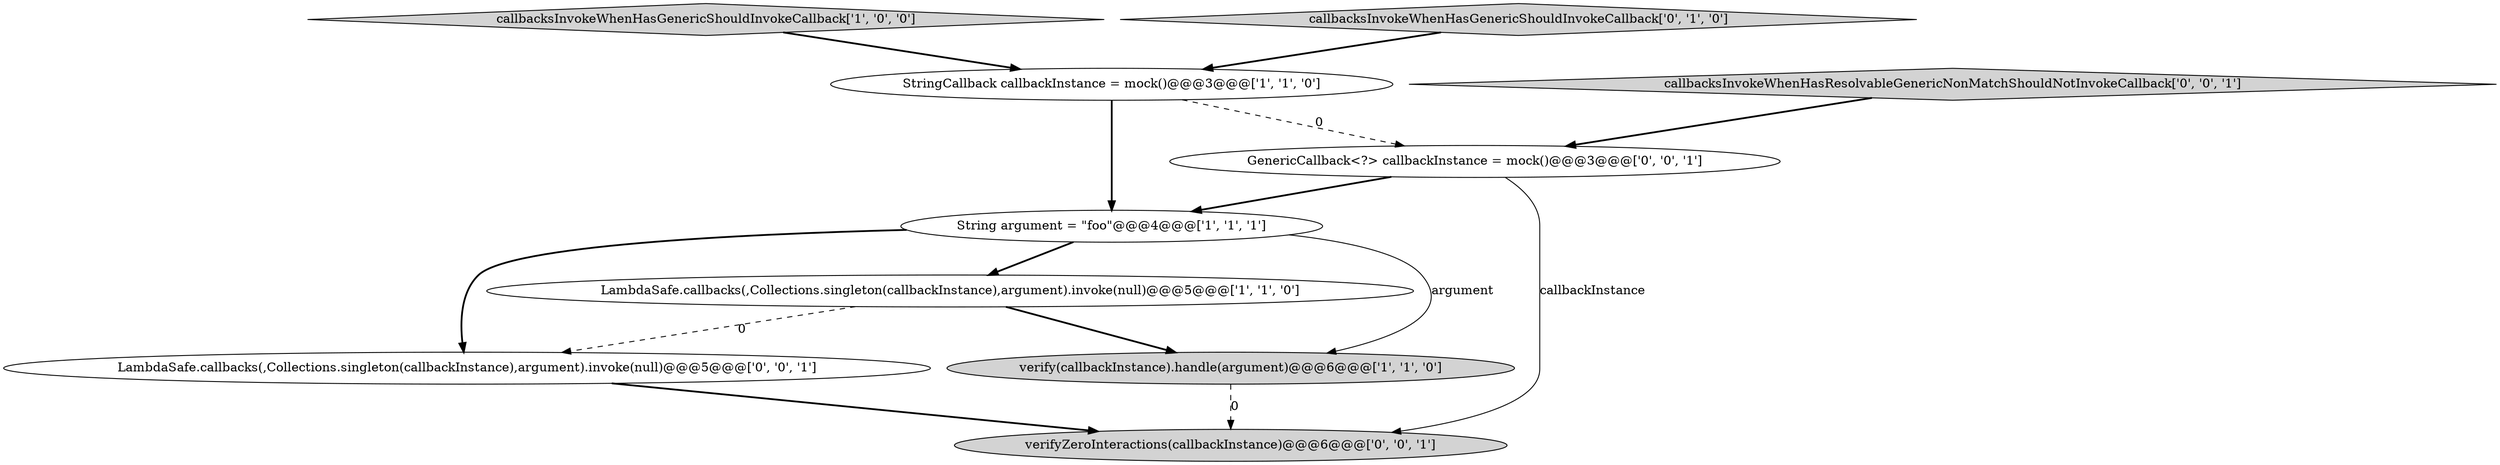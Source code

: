 digraph {
8 [style = filled, label = "GenericCallback<?> callbackInstance = mock()@@@3@@@['0', '0', '1']", fillcolor = white, shape = ellipse image = "AAA0AAABBB3BBB"];
9 [style = filled, label = "verifyZeroInteractions(callbackInstance)@@@6@@@['0', '0', '1']", fillcolor = lightgray, shape = ellipse image = "AAA0AAABBB3BBB"];
3 [style = filled, label = "callbacksInvokeWhenHasGenericShouldInvokeCallback['1', '0', '0']", fillcolor = lightgray, shape = diamond image = "AAA0AAABBB1BBB"];
1 [style = filled, label = "StringCallback callbackInstance = mock()@@@3@@@['1', '1', '0']", fillcolor = white, shape = ellipse image = "AAA0AAABBB1BBB"];
7 [style = filled, label = "LambdaSafe.callbacks(,Collections.singleton(callbackInstance),argument).invoke(null)@@@5@@@['0', '0', '1']", fillcolor = white, shape = ellipse image = "AAA0AAABBB3BBB"];
4 [style = filled, label = "String argument = \"foo\"@@@4@@@['1', '1', '1']", fillcolor = white, shape = ellipse image = "AAA0AAABBB1BBB"];
0 [style = filled, label = "LambdaSafe.callbacks(,Collections.singleton(callbackInstance),argument).invoke(null)@@@5@@@['1', '1', '0']", fillcolor = white, shape = ellipse image = "AAA0AAABBB1BBB"];
2 [style = filled, label = "verify(callbackInstance).handle(argument)@@@6@@@['1', '1', '0']", fillcolor = lightgray, shape = ellipse image = "AAA0AAABBB1BBB"];
6 [style = filled, label = "callbacksInvokeWhenHasResolvableGenericNonMatchShouldNotInvokeCallback['0', '0', '1']", fillcolor = lightgray, shape = diamond image = "AAA0AAABBB3BBB"];
5 [style = filled, label = "callbacksInvokeWhenHasGenericShouldInvokeCallback['0', '1', '0']", fillcolor = lightgray, shape = diamond image = "AAA0AAABBB2BBB"];
7->9 [style = bold, label=""];
5->1 [style = bold, label=""];
1->8 [style = dashed, label="0"];
1->4 [style = bold, label=""];
8->4 [style = bold, label=""];
4->2 [style = solid, label="argument"];
3->1 [style = bold, label=""];
0->7 [style = dashed, label="0"];
2->9 [style = dashed, label="0"];
8->9 [style = solid, label="callbackInstance"];
4->7 [style = bold, label=""];
6->8 [style = bold, label=""];
4->0 [style = bold, label=""];
0->2 [style = bold, label=""];
}
